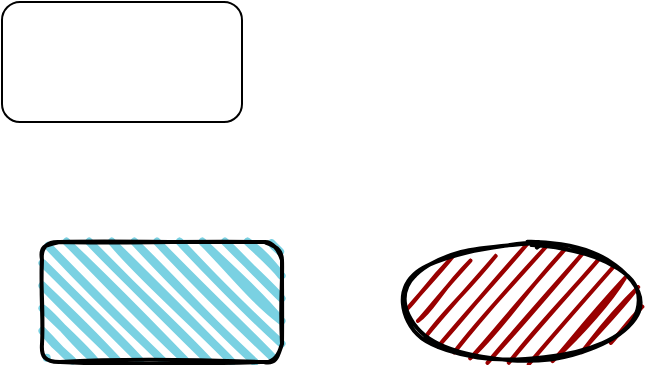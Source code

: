 <mxfile version="16.1.2" type="github"><diagram id="yIuGBEsuZbvJjg8McdQq" name="Page-1"><mxGraphModel dx="1426" dy="715" grid="1" gridSize="10" guides="1" tooltips="1" connect="1" arrows="1" fold="1" page="1" pageScale="1" pageWidth="827" pageHeight="1169" math="0" shadow="0"><root><mxCell id="0"/><mxCell id="1" parent="0"/><mxCell id="Vhi_aT7tA9IGpBj_jYyO-1" value="" style="rounded=1;whiteSpace=wrap;html=1;gradientColor=#ffffff;fillColor=default;gradientDirection=west;" vertex="1" parent="1"><mxGeometry x="220" y="170" width="120" height="60" as="geometry"/></mxCell><mxCell id="Vhi_aT7tA9IGpBj_jYyO-2" value="" style="rounded=1;whiteSpace=wrap;html=1;strokeWidth=2;fillWeight=4;hachureGap=8;hachureAngle=45;fillColor=#7AD1E2;sketch=1;" vertex="1" parent="1"><mxGeometry x="240" y="290" width="120" height="60" as="geometry"/></mxCell><mxCell id="Vhi_aT7tA9IGpBj_jYyO-3" value="" style="ellipse;whiteSpace=wrap;html=1;strokeWidth=2;fillWeight=2;hachureGap=8;fillColor=#990000;fillStyle=dots;sketch=1;" vertex="1" parent="1"><mxGeometry x="420" y="290" width="120" height="60" as="geometry"/></mxCell></root></mxGraphModel></diagram></mxfile>